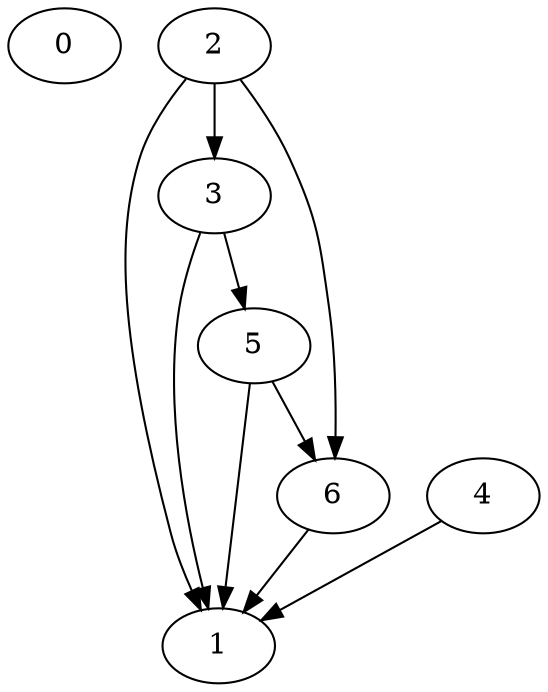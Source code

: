 strict digraph "dependency_graph.dot" {
// Node definitions.
0;
1;
2;
3;
4;
5;
6;

// Edge definitions.
2 -> 1;
2 -> 3;
2 -> 6;
3 -> 1;
3 -> 5;
4 -> 1;
5 -> 1;
5 -> 6;
6 -> 1;
}